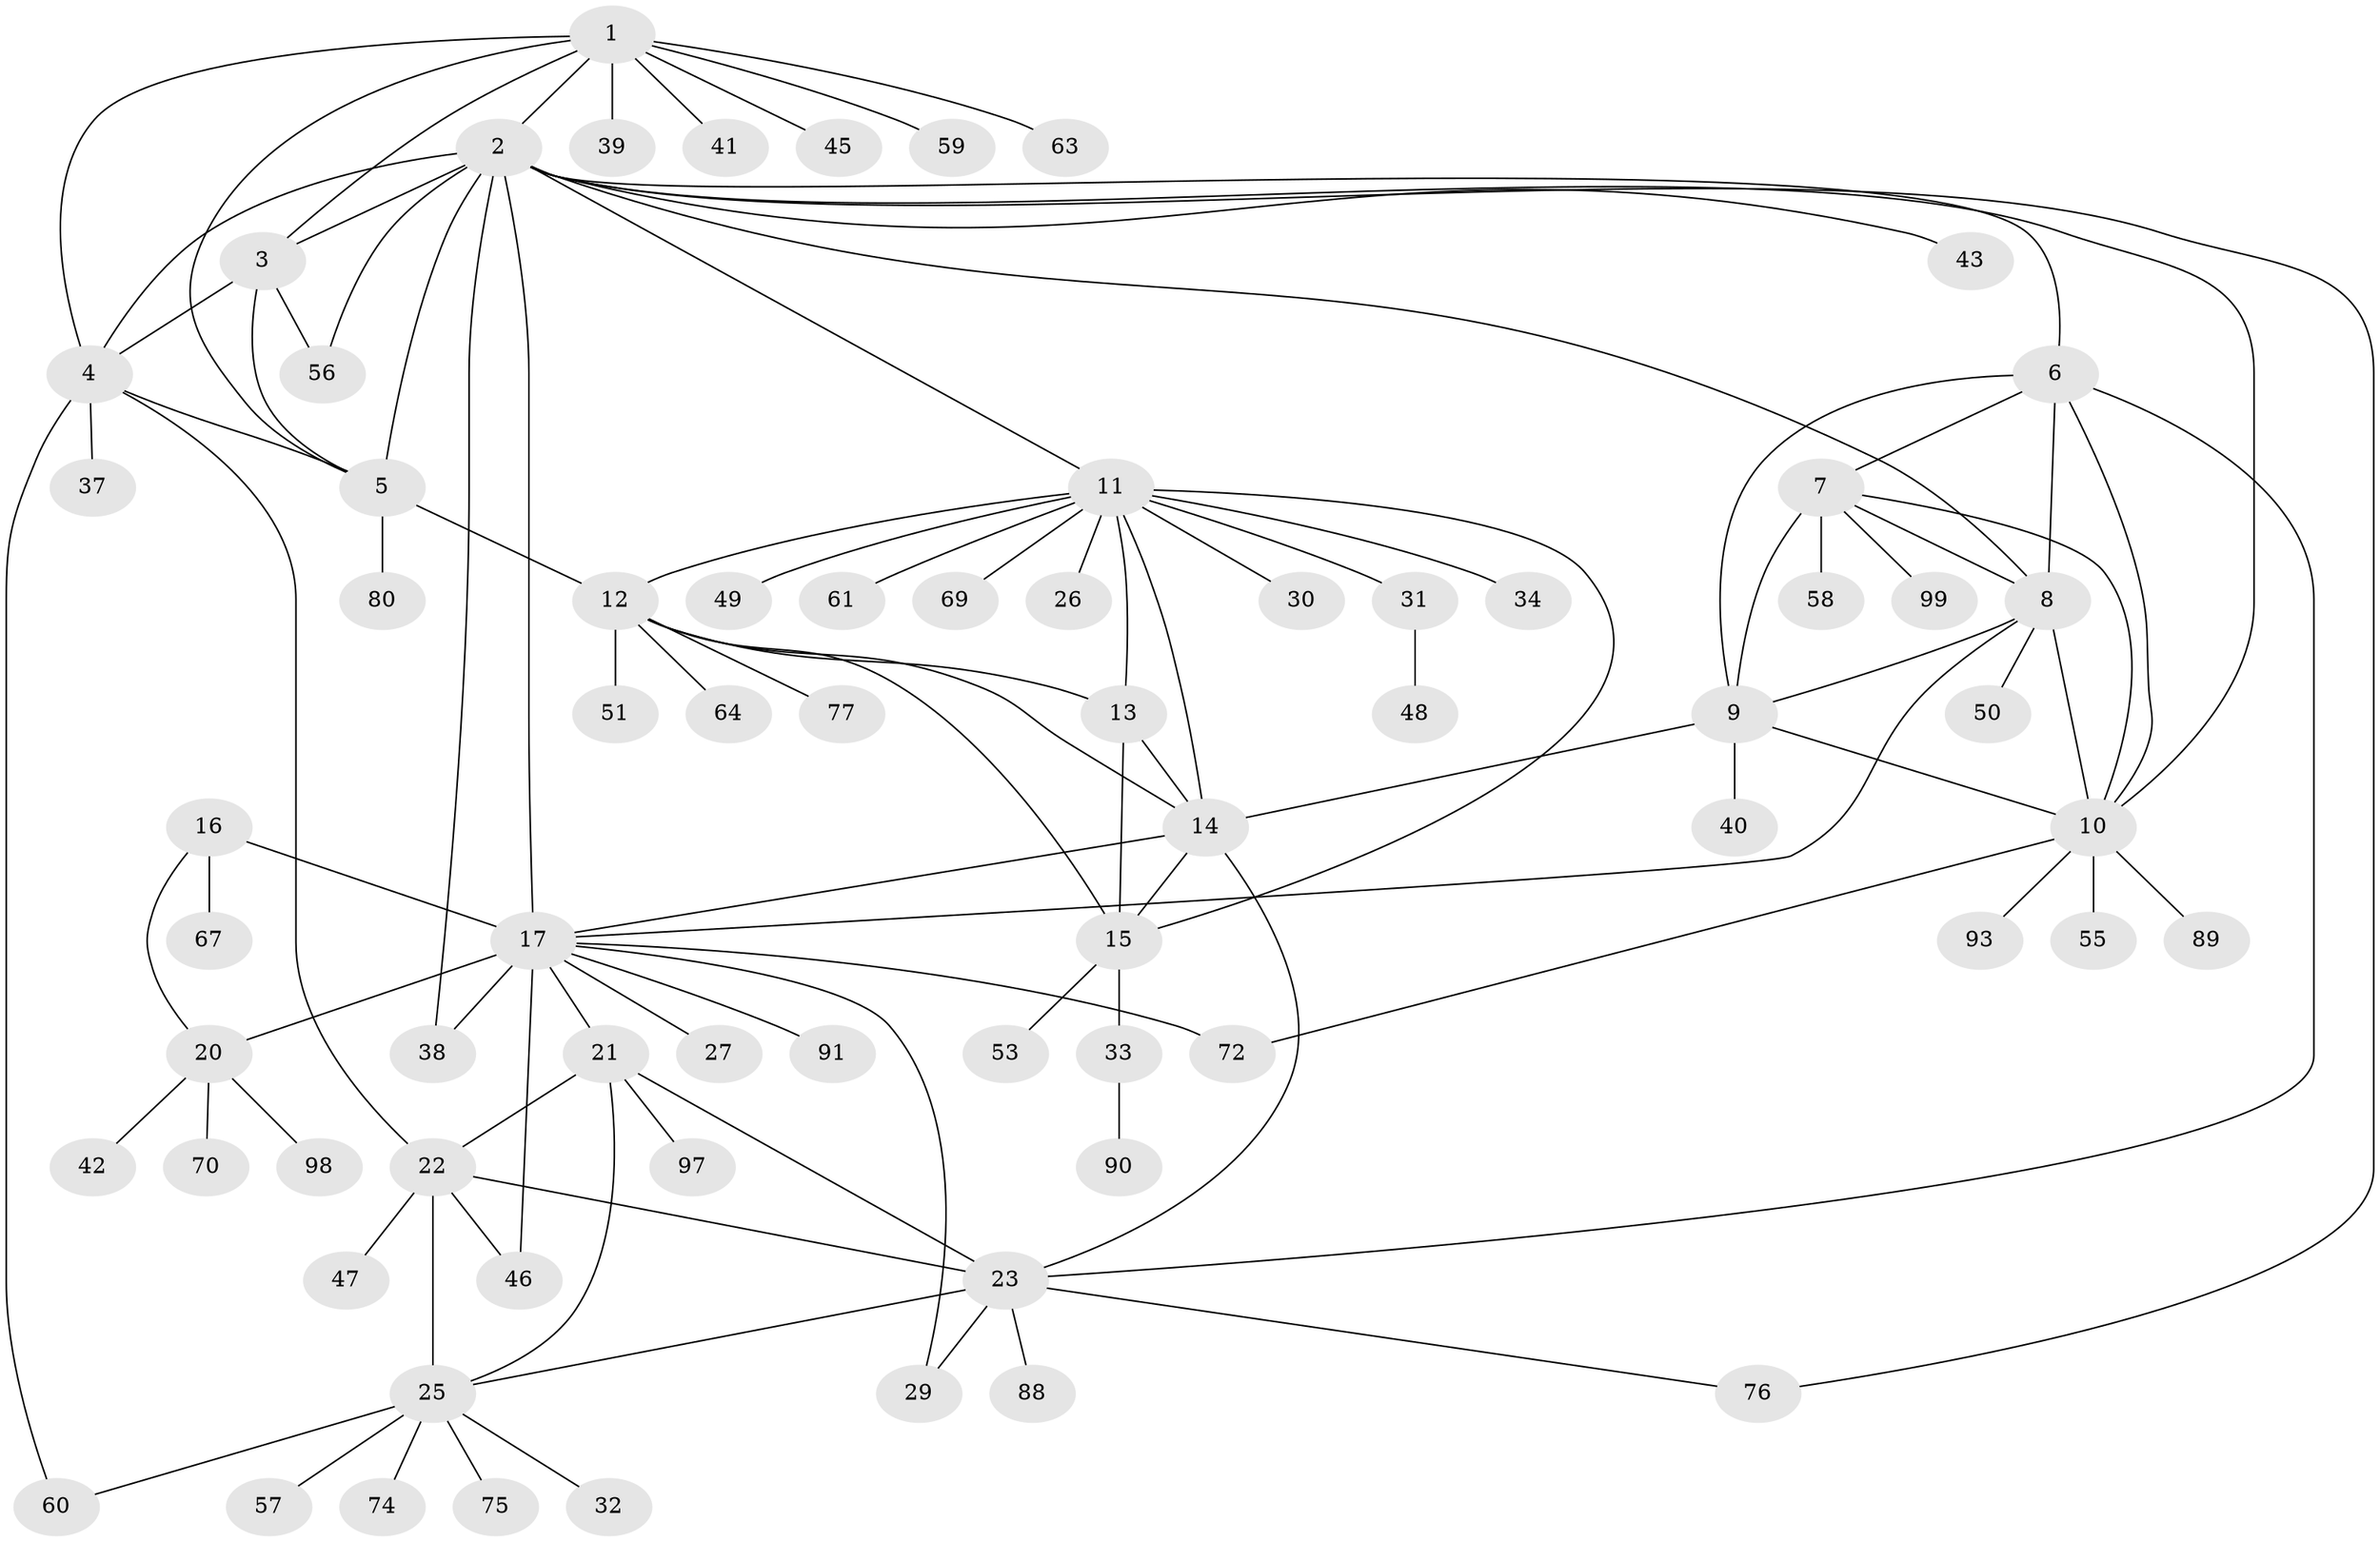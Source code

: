 // original degree distribution, {9: 0.058823529411764705, 11: 0.00980392156862745, 5: 0.029411764705882353, 8: 0.029411764705882353, 7: 0.029411764705882353, 6: 0.058823529411764705, 12: 0.00980392156862745, 4: 0.029411764705882353, 13: 0.00980392156862745, 1: 0.5098039215686274, 2: 0.20588235294117646, 3: 0.0196078431372549}
// Generated by graph-tools (version 1.1) at 2025/19/03/04/25 18:19:50]
// undirected, 71 vertices, 108 edges
graph export_dot {
graph [start="1"]
  node [color=gray90,style=filled];
  1;
  2 [super="+36"];
  3;
  4;
  5 [super="+52"];
  6;
  7;
  8 [super="+66+92"];
  9;
  10;
  11;
  12;
  13;
  14;
  15;
  16;
  17 [super="+18"];
  20 [super="+62"];
  21;
  22 [super="+28+24+68+81"];
  23;
  25;
  26;
  27;
  29;
  30 [super="+35"];
  31;
  32;
  33 [super="+54"];
  34 [super="+87"];
  37;
  38;
  39;
  40;
  41;
  42;
  43;
  45;
  46;
  47 [super="+71"];
  48;
  49;
  50;
  51;
  53;
  55;
  56;
  57;
  58;
  59;
  60;
  61;
  63 [super="+65"];
  64 [super="+73"];
  67;
  69 [super="+86"];
  70 [super="+101"];
  72 [super="+85"];
  74;
  75;
  76;
  77;
  80;
  88;
  89;
  90;
  91;
  93;
  97;
  98;
  99;
  1 -- 2;
  1 -- 3;
  1 -- 4;
  1 -- 5;
  1 -- 39;
  1 -- 41;
  1 -- 45;
  1 -- 59;
  1 -- 63;
  2 -- 3;
  2 -- 4;
  2 -- 5;
  2 -- 8;
  2 -- 38;
  2 -- 43;
  2 -- 76;
  2 -- 17 [weight=2];
  2 -- 6;
  2 -- 56;
  2 -- 10;
  2 -- 11;
  3 -- 4;
  3 -- 5;
  3 -- 56;
  4 -- 5;
  4 -- 37;
  4 -- 60;
  4 -- 22 [weight=2];
  5 -- 12;
  5 -- 80;
  6 -- 7;
  6 -- 8;
  6 -- 9;
  6 -- 10;
  6 -- 23;
  7 -- 8;
  7 -- 9;
  7 -- 10;
  7 -- 58;
  7 -- 99;
  8 -- 9;
  8 -- 10;
  8 -- 17;
  8 -- 50;
  9 -- 10;
  9 -- 14;
  9 -- 40;
  10 -- 55;
  10 -- 72;
  10 -- 89;
  10 -- 93;
  11 -- 12;
  11 -- 13;
  11 -- 14;
  11 -- 15;
  11 -- 26;
  11 -- 30;
  11 -- 31;
  11 -- 34;
  11 -- 49;
  11 -- 61;
  11 -- 69;
  12 -- 13;
  12 -- 14;
  12 -- 15;
  12 -- 51;
  12 -- 64;
  12 -- 77;
  13 -- 14;
  13 -- 15;
  14 -- 15;
  14 -- 23;
  14 -- 17;
  15 -- 33;
  15 -- 53;
  16 -- 17 [weight=3];
  16 -- 20;
  16 -- 67;
  17 -- 20 [weight=3];
  17 -- 21;
  17 -- 27;
  17 -- 91;
  17 -- 72;
  17 -- 38;
  17 -- 46;
  17 -- 29;
  20 -- 42;
  20 -- 70;
  20 -- 98;
  21 -- 22 [weight=2];
  21 -- 23;
  21 -- 25;
  21 -- 97;
  22 -- 23 [weight=2];
  22 -- 25 [weight=2];
  22 -- 46;
  22 -- 47;
  23 -- 25;
  23 -- 29;
  23 -- 76;
  23 -- 88;
  25 -- 32;
  25 -- 57;
  25 -- 60;
  25 -- 74;
  25 -- 75;
  31 -- 48;
  33 -- 90;
}
